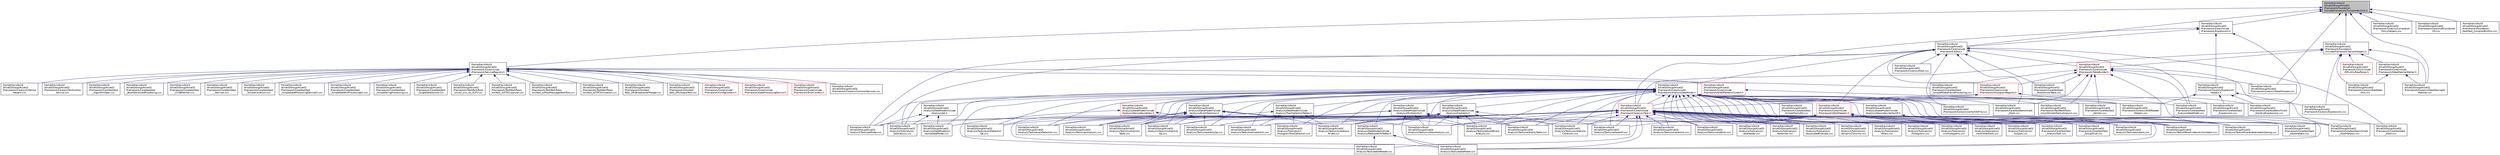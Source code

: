 digraph "/home/travis/build/AliceO2Group/AliceO2/Framework/Foundation/include/Framework/CompilerBuiltins.h"
{
 // INTERACTIVE_SVG=YES
  bgcolor="transparent";
  edge [fontname="Helvetica",fontsize="10",labelfontname="Helvetica",labelfontsize="10"];
  node [fontname="Helvetica",fontsize="10",shape=record];
  Node1 [label="/home/travis/build\l/AliceO2Group/AliceO2\l/Framework/Foundation\l/include/Framework/CompilerBuiltins.h",height=0.2,width=0.4,color="black", fillcolor="grey75", style="filled", fontcolor="black"];
  Node1 -> Node2 [dir="back",color="midnightblue",fontsize="10",style="solid",fontname="Helvetica"];
  Node2 [label="/home/travis/build\l/AliceO2Group/AliceO2\l/Framework/Core/include\l/Framework/ASoA.h",height=0.2,width=0.4,color="black",URL="$de/d33/ASoA_8h.html"];
  Node2 -> Node3 [dir="back",color="midnightblue",fontsize="10",style="solid",fontname="Helvetica"];
  Node3 [label="/home/travis/build\l/AliceO2Group/AliceO2\l/Analysis/Tasks/jetfinder.cxx",height=0.2,width=0.4,color="black",URL="$d2/dc6/jetfinder_8cxx.html"];
  Node2 -> Node4 [dir="back",color="midnightblue",fontsize="10",style="solid",fontname="Helvetica"];
  Node4 [label="/home/travis/build\l/AliceO2Group/AliceO2\l/Analysis/Tutorials/src\l/jetAnalysis.cxx",height=0.2,width=0.4,color="black",URL="$d7/d21/jetAnalysis_8cxx.html"];
  Node2 -> Node5 [dir="back",color="midnightblue",fontsize="10",style="solid",fontname="Helvetica"];
  Node5 [label="/home/travis/build\l/AliceO2Group/AliceO2\l/Framework/Core/include\l/Framework/AnalysisDataModel.h",height=0.2,width=0.4,color="black",URL="$d2/d8c/AnalysisDataModel_8h.html"];
  Node5 -> Node6 [dir="back",color="midnightblue",fontsize="10",style="solid",fontname="Helvetica"];
  Node6 [label="/home/travis/build\l/AliceO2Group/AliceO2\l/Analysis/DataModel/include\l/Analysis/Centrality.h",height=0.2,width=0.4,color="black",URL="$db/d48/Centrality_8h.html"];
  Node6 -> Node7 [dir="back",color="midnightblue",fontsize="10",style="solid",fontname="Helvetica"];
  Node7 [label="/home/travis/build\l/AliceO2Group/AliceO2\l/Analysis/DataModel/include\l/Analysis/ReducedInfoTables.h",height=0.2,width=0.4,color="black",URL="$d4/dbd/ReducedInfoTables_8h.html"];
  Node7 -> Node8 [dir="back",color="midnightblue",fontsize="10",style="solid",fontname="Helvetica"];
  Node8 [label="/home/travis/build\l/AliceO2Group/AliceO2\l/Analysis/Tasks/tableMaker.cxx",height=0.2,width=0.4,color="black",URL="$d9/d14/tableMaker_8cxx.html"];
  Node7 -> Node9 [dir="back",color="midnightblue",fontsize="10",style="solid",fontname="Helvetica"];
  Node9 [label="/home/travis/build\l/AliceO2Group/AliceO2\l/Analysis/Tasks/tableReader.cxx",height=0.2,width=0.4,color="black",URL="$d8/d43/tableReader_8cxx.html"];
  Node6 -> Node10 [dir="back",color="midnightblue",fontsize="10",style="solid",fontname="Helvetica"];
  Node10 [label="/home/travis/build\l/AliceO2Group/AliceO2\l/Analysis/Tasks/centralityQa.cxx",height=0.2,width=0.4,color="black",URL="$d5/d75/centralityQa_8cxx.html"];
  Node6 -> Node11 [dir="back",color="midnightblue",fontsize="10",style="solid",fontname="Helvetica"];
  Node11 [label="/home/travis/build\l/AliceO2Group/AliceO2\l/Analysis/Tasks/centralityTable.cxx",height=0.2,width=0.4,color="black",URL="$de/d41/centralityTable_8cxx.html"];
  Node6 -> Node12 [dir="back",color="midnightblue",fontsize="10",style="solid",fontname="Helvetica"];
  Node12 [label="/home/travis/build\l/AliceO2Group/AliceO2\l/Analysis/Tasks/correlations\lCollection.cxx",height=0.2,width=0.4,color="black",URL="$df/d59/correlationsCollection_8cxx.html"];
  Node6 -> Node13 [dir="back",color="midnightblue",fontsize="10",style="solid",fontname="Helvetica"];
  Node13 [label="/home/travis/build\l/AliceO2Group/AliceO2\l/Analysis/Tasks/correlations\lMixed.cxx",height=0.2,width=0.4,color="black",URL="$d4/d39/correlationsMixed_8cxx.html"];
  Node6 -> Node14 [dir="back",color="midnightblue",fontsize="10",style="solid",fontname="Helvetica"];
  Node14 [label="/home/travis/build\l/AliceO2Group/AliceO2\l/Analysis/Tasks/invMassAnalysis.cxx",height=0.2,width=0.4,color="black",URL="$d3/db8/invMassAnalysis_8cxx.html"];
  Node6 -> Node15 [dir="back",color="midnightblue",fontsize="10",style="solid",fontname="Helvetica"];
  Node15 [label="/home/travis/build\l/AliceO2Group/AliceO2\l/Analysis/Tasks/reducedEvent\lAnalysis.cxx",height=0.2,width=0.4,color="black",URL="$d4/d5e/reducedEventAnalysis_8cxx.html"];
  Node6 -> Node8 [dir="back",color="midnightblue",fontsize="10",style="solid",fontname="Helvetica"];
  Node5 -> Node16 [dir="back",color="midnightblue",fontsize="10",style="solid",fontname="Helvetica"];
  Node16 [label="/home/travis/build\l/AliceO2Group/AliceO2\l/Analysis/DataModel/include\l/Analysis/EventSelection.h",height=0.2,width=0.4,color="black",URL="$d2/d47/EventSelection_8h.html"];
  Node16 -> Node10 [dir="back",color="midnightblue",fontsize="10",style="solid",fontname="Helvetica"];
  Node16 -> Node12 [dir="back",color="midnightblue",fontsize="10",style="solid",fontname="Helvetica"];
  Node16 -> Node13 [dir="back",color="midnightblue",fontsize="10",style="solid",fontname="Helvetica"];
  Node16 -> Node17 [dir="back",color="midnightblue",fontsize="10",style="solid",fontname="Helvetica"];
  Node17 [label="/home/travis/build\l/AliceO2Group/AliceO2\l/Analysis/Tasks/eventSelection.cxx",height=0.2,width=0.4,color="black",URL="$d9/df1/eventSelection_8cxx.html"];
  Node16 -> Node18 [dir="back",color="midnightblue",fontsize="10",style="solid",fontname="Helvetica"];
  Node18 [label="/home/travis/build\l/AliceO2Group/AliceO2\l/Analysis/Tasks/eventSelection\lQa.cxx",height=0.2,width=0.4,color="black",URL="$dd/d91/eventSelectionQa_8cxx.html"];
  Node16 -> Node14 [dir="back",color="midnightblue",fontsize="10",style="solid",fontname="Helvetica"];
  Node16 -> Node19 [dir="back",color="midnightblue",fontsize="10",style="solid",fontname="Helvetica"];
  Node19 [label="/home/travis/build\l/AliceO2Group/AliceO2\l/Analysis/Tasks/multiplicity\lQa.cxx",height=0.2,width=0.4,color="black",URL="$d3/d6a/multiplicityQa_8cxx.html"];
  Node16 -> Node20 [dir="back",color="midnightblue",fontsize="10",style="solid",fontname="Helvetica"];
  Node20 [label="/home/travis/build\l/AliceO2Group/AliceO2\l/Analysis/Tasks/multiplicity\lTable.cxx",height=0.2,width=0.4,color="black",URL="$d4/d23/multiplicityTable_8cxx.html"];
  Node16 -> Node15 [dir="back",color="midnightblue",fontsize="10",style="solid",fontname="Helvetica"];
  Node16 -> Node8 [dir="back",color="midnightblue",fontsize="10",style="solid",fontname="Helvetica"];
  Node16 -> Node21 [dir="back",color="midnightblue",fontsize="10",style="solid",fontname="Helvetica"];
  Node21 [label="/home/travis/build\l/AliceO2Group/AliceO2\l/Analysis/Tasks/upcAnalysis.cxx",height=0.2,width=0.4,color="black",URL="$d2/d9d/upcAnalysis_8cxx.html"];
  Node5 -> Node22 [dir="back",color="midnightblue",fontsize="10",style="solid",fontname="Helvetica"];
  Node22 [label="/home/travis/build\l/AliceO2Group/AliceO2\l/Analysis/DataModel/include\l/Analysis/Jet.h",height=0.2,width=0.4,color="black",URL="$da/db7/Jet_8h.html"];
  Node22 -> Node23 [dir="back",color="midnightblue",fontsize="10",style="solid",fontname="Helvetica"];
  Node23 [label="/home/travis/build\l/AliceO2Group/AliceO2\l/Analysis/DataModel/src\l/dumpDataModel.cxx",height=0.2,width=0.4,color="black",URL="$df/ded/dumpDataModel_8cxx.html"];
  Node22 -> Node3 [dir="back",color="midnightblue",fontsize="10",style="solid",fontname="Helvetica"];
  Node22 -> Node4 [dir="back",color="midnightblue",fontsize="10",style="solid",fontname="Helvetica"];
  Node5 -> Node24 [dir="back",color="midnightblue",fontsize="10",style="solid",fontname="Helvetica"];
  Node24 [label="/home/travis/build\l/AliceO2Group/AliceO2\l/Analysis/DataModel/include\l/Analysis/Multiplicity.h",height=0.2,width=0.4,color="black",URL="$d2/df7/Multiplicity_8h.html"];
  Node24 -> Node11 [dir="back",color="midnightblue",fontsize="10",style="solid",fontname="Helvetica"];
  Node24 -> Node14 [dir="back",color="midnightblue",fontsize="10",style="solid",fontname="Helvetica"];
  Node24 -> Node19 [dir="back",color="midnightblue",fontsize="10",style="solid",fontname="Helvetica"];
  Node24 -> Node20 [dir="back",color="midnightblue",fontsize="10",style="solid",fontname="Helvetica"];
  Node24 -> Node15 [dir="back",color="midnightblue",fontsize="10",style="solid",fontname="Helvetica"];
  Node24 -> Node8 [dir="back",color="midnightblue",fontsize="10",style="solid",fontname="Helvetica"];
  Node5 -> Node7 [dir="back",color="midnightblue",fontsize="10",style="solid",fontname="Helvetica"];
  Node5 -> Node25 [dir="back",color="midnightblue",fontsize="10",style="solid",fontname="Helvetica"];
  Node25 [label="/home/travis/build\l/AliceO2Group/AliceO2\l/Analysis/DataModel/include\l/Analysis/SecondaryVertex.h",height=0.2,width=0.4,color="red",URL="$dd/ddf/SecondaryVertex_8h.html"];
  Node25 -> Node23 [dir="back",color="midnightblue",fontsize="10",style="solid",fontname="Helvetica"];
  Node25 -> Node27 [dir="back",color="midnightblue",fontsize="10",style="solid",fontname="Helvetica"];
  Node27 [label="/home/travis/build\l/AliceO2Group/AliceO2\l/Analysis/Tasks/vertexerhf.cxx",height=0.2,width=0.4,color="black",URL="$de/d5e/vertexerhf_8cxx.html"];
  Node5 -> Node28 [dir="back",color="midnightblue",fontsize="10",style="solid",fontname="Helvetica"];
  Node28 [label="/home/travis/build\l/AliceO2Group/AliceO2\l/Analysis/DataModel/include\l/Analysis/SecondaryVertexHF.h",height=0.2,width=0.4,color="black",URL="$dc/d0f/SecondaryVertexHF_8h.html"];
  Node28 -> Node29 [dir="back",color="midnightblue",fontsize="10",style="solid",fontname="Helvetica"];
  Node29 [label="/home/travis/build\l/AliceO2Group/AliceO2\l/Analysis/Tasks/hfcandidatecreator2prong.cxx",height=0.2,width=0.4,color="black",URL="$d2/d60/hfcandidatecreator2prong_8cxx.html"];
  Node28 -> Node30 [dir="back",color="midnightblue",fontsize="10",style="solid",fontname="Helvetica"];
  Node30 [label="/home/travis/build\l/AliceO2Group/AliceO2\l/Analysis/Tasks/hftrackindexskimscreator.cxx",height=0.2,width=0.4,color="black",URL="$d7/dbb/hftrackindexskimscreator_8cxx.html"];
  Node28 -> Node31 [dir="back",color="midnightblue",fontsize="10",style="solid",fontname="Helvetica"];
  Node31 [label="/home/travis/build\l/AliceO2Group/AliceO2\l/Analysis/Tasks/taskdzero.cxx",height=0.2,width=0.4,color="black",URL="$d3/d48/taskdzero_8cxx.html"];
  Node5 -> Node32 [dir="back",color="midnightblue",fontsize="10",style="solid",fontname="Helvetica"];
  Node32 [label="/home/travis/build\l/AliceO2Group/AliceO2\l/Analysis/DataModel/include\l/Analysis/TrackSelectionTables.h",height=0.2,width=0.4,color="black",URL="$d5/d9a/TrackSelectionTables_8h.html"];
  Node32 -> Node13 [dir="back",color="midnightblue",fontsize="10",style="solid",fontname="Helvetica"];
  Node32 -> Node33 [dir="back",color="midnightblue",fontsize="10",style="solid",fontname="Helvetica"];
  Node33 [label="/home/travis/build\l/AliceO2Group/AliceO2\l/Analysis/Tasks/trackselection.cxx",height=0.2,width=0.4,color="black",URL="$db/d90/trackselection_8cxx.html"];
  Node32 -> Node21 [dir="back",color="midnightblue",fontsize="10",style="solid",fontname="Helvetica"];
  Node32 -> Node34 [dir="back",color="midnightblue",fontsize="10",style="solid",fontname="Helvetica"];
  Node34 [label="/home/travis/build\l/AliceO2Group/AliceO2\l/Analysis/Tutorials/src\l/histogramTrackSelection.cxx",height=0.2,width=0.4,color="black",URL="$dd/d06/histogramTrackSelection_8cxx.html"];
  Node5 -> Node23 [dir="back",color="midnightblue",fontsize="10",style="solid",fontname="Helvetica"];
  Node5 -> Node10 [dir="back",color="midnightblue",fontsize="10",style="solid",fontname="Helvetica"];
  Node5 -> Node11 [dir="back",color="midnightblue",fontsize="10",style="solid",fontname="Helvetica"];
  Node5 -> Node35 [dir="back",color="midnightblue",fontsize="10",style="solid",fontname="Helvetica"];
  Node35 [label="/home/travis/build\l/AliceO2Group/AliceO2\l/Analysis/Tasks/correlations.cxx",height=0.2,width=0.4,color="black",URL="$d9/d61/correlations_8cxx.html"];
  Node5 -> Node12 [dir="back",color="midnightblue",fontsize="10",style="solid",fontname="Helvetica"];
  Node5 -> Node13 [dir="back",color="midnightblue",fontsize="10",style="solid",fontname="Helvetica"];
  Node5 -> Node17 [dir="back",color="midnightblue",fontsize="10",style="solid",fontname="Helvetica"];
  Node5 -> Node18 [dir="back",color="midnightblue",fontsize="10",style="solid",fontname="Helvetica"];
  Node5 -> Node29 [dir="back",color="midnightblue",fontsize="10",style="solid",fontname="Helvetica"];
  Node5 -> Node30 [dir="back",color="midnightblue",fontsize="10",style="solid",fontname="Helvetica"];
  Node5 -> Node14 [dir="back",color="midnightblue",fontsize="10",style="solid",fontname="Helvetica"];
  Node5 -> Node3 [dir="back",color="midnightblue",fontsize="10",style="solid",fontname="Helvetica"];
  Node5 -> Node19 [dir="back",color="midnightblue",fontsize="10",style="solid",fontname="Helvetica"];
  Node5 -> Node20 [dir="back",color="midnightblue",fontsize="10",style="solid",fontname="Helvetica"];
  Node5 -> Node15 [dir="back",color="midnightblue",fontsize="10",style="solid",fontname="Helvetica"];
  Node5 -> Node8 [dir="back",color="midnightblue",fontsize="10",style="solid",fontname="Helvetica"];
  Node5 -> Node9 [dir="back",color="midnightblue",fontsize="10",style="solid",fontname="Helvetica"];
  Node5 -> Node31 [dir="back",color="midnightblue",fontsize="10",style="solid",fontname="Helvetica"];
  Node5 -> Node33 [dir="back",color="midnightblue",fontsize="10",style="solid",fontname="Helvetica"];
  Node5 -> Node21 [dir="back",color="midnightblue",fontsize="10",style="solid",fontname="Helvetica"];
  Node5 -> Node36 [dir="back",color="midnightblue",fontsize="10",style="solid",fontname="Helvetica"];
  Node36 [label="/home/travis/build\l/AliceO2Group/AliceO2\l/Analysis/Tasks/validation.cxx",height=0.2,width=0.4,color="black",URL="$dd/d1b/validation_8cxx.html"];
  Node5 -> Node27 [dir="back",color="midnightblue",fontsize="10",style="solid",fontname="Helvetica"];
  Node5 -> Node37 [dir="back",color="midnightblue",fontsize="10",style="solid",fontname="Helvetica"];
  Node37 [label="/home/travis/build\l/AliceO2Group/AliceO2\l/Analysis/Tutorials/src\l/aodreader.cxx",height=0.2,width=0.4,color="black",URL="$dd/d00/aodreader_8cxx.html"];
  Node5 -> Node38 [dir="back",color="midnightblue",fontsize="10",style="solid",fontname="Helvetica"];
  Node38 [label="/home/travis/build\l/AliceO2Group/AliceO2\l/Analysis/Tutorials/src\l/aodwriter.cxx",height=0.2,width=0.4,color="black",URL="$d0/dee/aodwriter_8cxx.html"];
  Node5 -> Node39 [dir="back",color="midnightblue",fontsize="10",style="solid",fontname="Helvetica"];
  Node39 [label="/home/travis/build\l/AliceO2Group/AliceO2\l/Analysis/Tutorials/src\l/associatedExample.cxx",height=0.2,width=0.4,color="black",URL="$d6/dcb/associatedExample_8cxx.html"];
  Node5 -> Node40 [dir="back",color="midnightblue",fontsize="10",style="solid",fontname="Helvetica"];
  Node40 [label="/home/travis/build\l/AliceO2Group/AliceO2\l/Analysis/Tutorials/src\l/dynamicColumns.cxx",height=0.2,width=0.4,color="black",URL="$d2/df5/dynamicColumns_8cxx.html"];
  Node5 -> Node41 [dir="back",color="midnightblue",fontsize="10",style="solid",fontname="Helvetica"];
  Node41 [label="/home/travis/build\l/AliceO2Group/AliceO2\l/Analysis/Tutorials/src\l/filters.cxx",height=0.2,width=0.4,color="black",URL="$d6/d77/filters_8cxx.html"];
  Node5 -> Node42 [dir="back",color="midnightblue",fontsize="10",style="solid",fontname="Helvetica"];
  Node42 [label="/home/travis/build\l/AliceO2Group/AliceO2\l/Analysis/Tutorials/src\l/histograms.cxx",height=0.2,width=0.4,color="black",URL="$df/d90/histograms_8cxx.html"];
  Node5 -> Node34 [dir="back",color="midnightblue",fontsize="10",style="solid",fontname="Helvetica"];
  Node5 -> Node4 [dir="back",color="midnightblue",fontsize="10",style="solid",fontname="Helvetica"];
  Node5 -> Node43 [dir="back",color="midnightblue",fontsize="10",style="solid",fontname="Helvetica"];
  Node43 [label="/home/travis/build\l/AliceO2Group/AliceO2\l/Analysis/Tutorials/src\l/mcHistograms.cxx",height=0.2,width=0.4,color="black",URL="$dd/d84/mcHistograms_8cxx.html"];
  Node5 -> Node44 [dir="back",color="midnightblue",fontsize="10",style="solid",fontname="Helvetica"];
  Node44 [label="/home/travis/build\l/AliceO2Group/AliceO2\l/Analysis/Tutorials/src\l/newCollections.cxx",height=0.2,width=0.4,color="black",URL="$d7/d10/newCollections_8cxx.html"];
  Node5 -> Node45 [dir="back",color="midnightblue",fontsize="10",style="solid",fontname="Helvetica"];
  Node45 [label="/home/travis/build\l/AliceO2Group/AliceO2\l/Analysis/Tutorials/src\l/outputs.cxx",height=0.2,width=0.4,color="black",URL="$d3/d45/outputs_8cxx.html"];
  Node5 -> Node46 [dir="back",color="midnightblue",fontsize="10",style="solid",fontname="Helvetica"];
  Node46 [label="/home/travis/build\l/AliceO2Group/AliceO2\l/Framework/Core/include\l/Framework/AnalysisTask.h",height=0.2,width=0.4,color="red",URL="$d6/d57/AnalysisTask_8h.html"];
  Node46 -> Node10 [dir="back",color="midnightblue",fontsize="10",style="solid",fontname="Helvetica"];
  Node46 -> Node11 [dir="back",color="midnightblue",fontsize="10",style="solid",fontname="Helvetica"];
  Node46 -> Node35 [dir="back",color="midnightblue",fontsize="10",style="solid",fontname="Helvetica"];
  Node46 -> Node12 [dir="back",color="midnightblue",fontsize="10",style="solid",fontname="Helvetica"];
  Node46 -> Node13 [dir="back",color="midnightblue",fontsize="10",style="solid",fontname="Helvetica"];
  Node46 -> Node17 [dir="back",color="midnightblue",fontsize="10",style="solid",fontname="Helvetica"];
  Node46 -> Node18 [dir="back",color="midnightblue",fontsize="10",style="solid",fontname="Helvetica"];
  Node46 -> Node29 [dir="back",color="midnightblue",fontsize="10",style="solid",fontname="Helvetica"];
  Node46 -> Node30 [dir="back",color="midnightblue",fontsize="10",style="solid",fontname="Helvetica"];
  Node46 -> Node14 [dir="back",color="midnightblue",fontsize="10",style="solid",fontname="Helvetica"];
  Node46 -> Node3 [dir="back",color="midnightblue",fontsize="10",style="solid",fontname="Helvetica"];
  Node46 -> Node19 [dir="back",color="midnightblue",fontsize="10",style="solid",fontname="Helvetica"];
  Node46 -> Node20 [dir="back",color="midnightblue",fontsize="10",style="solid",fontname="Helvetica"];
  Node46 -> Node15 [dir="back",color="midnightblue",fontsize="10",style="solid",fontname="Helvetica"];
  Node46 -> Node8 [dir="back",color="midnightblue",fontsize="10",style="solid",fontname="Helvetica"];
  Node46 -> Node9 [dir="back",color="midnightblue",fontsize="10",style="solid",fontname="Helvetica"];
  Node46 -> Node31 [dir="back",color="midnightblue",fontsize="10",style="solid",fontname="Helvetica"];
  Node46 -> Node33 [dir="back",color="midnightblue",fontsize="10",style="solid",fontname="Helvetica"];
  Node46 -> Node21 [dir="back",color="midnightblue",fontsize="10",style="solid",fontname="Helvetica"];
  Node46 -> Node36 [dir="back",color="midnightblue",fontsize="10",style="solid",fontname="Helvetica"];
  Node46 -> Node27 [dir="back",color="midnightblue",fontsize="10",style="solid",fontname="Helvetica"];
  Node46 -> Node37 [dir="back",color="midnightblue",fontsize="10",style="solid",fontname="Helvetica"];
  Node46 -> Node38 [dir="back",color="midnightblue",fontsize="10",style="solid",fontname="Helvetica"];
  Node46 -> Node39 [dir="back",color="midnightblue",fontsize="10",style="solid",fontname="Helvetica"];
  Node46 -> Node40 [dir="back",color="midnightblue",fontsize="10",style="solid",fontname="Helvetica"];
  Node46 -> Node41 [dir="back",color="midnightblue",fontsize="10",style="solid",fontname="Helvetica"];
  Node46 -> Node42 [dir="back",color="midnightblue",fontsize="10",style="solid",fontname="Helvetica"];
  Node46 -> Node34 [dir="back",color="midnightblue",fontsize="10",style="solid",fontname="Helvetica"];
  Node46 -> Node4 [dir="back",color="midnightblue",fontsize="10",style="solid",fontname="Helvetica"];
  Node46 -> Node43 [dir="back",color="midnightblue",fontsize="10",style="solid",fontname="Helvetica"];
  Node46 -> Node44 [dir="back",color="midnightblue",fontsize="10",style="solid",fontname="Helvetica"];
  Node46 -> Node45 [dir="back",color="midnightblue",fontsize="10",style="solid",fontname="Helvetica"];
  Node46 -> Node57 [dir="back",color="midnightblue",fontsize="10",style="solid",fontname="Helvetica"];
  Node57 [label="/home/travis/build\l/AliceO2Group/AliceO2\l/Framework/Core/test/test\l_AnalysisTask.cxx",height=0.2,width=0.4,color="black",URL="$d9/d09/test__AnalysisTask_8cxx.html"];
  Node46 -> Node58 [dir="back",color="midnightblue",fontsize="10",style="solid",fontname="Helvetica"];
  Node58 [label="/home/travis/build\l/AliceO2Group/AliceO2\l/Framework/Core/test/test\l_GroupSlicer.cxx",height=0.2,width=0.4,color="black",URL="$d2/d45/test__GroupSlicer_8cxx.html"];
  Node5 -> Node60 [dir="back",color="midnightblue",fontsize="10",style="solid",fontname="Helvetica"];
  Node60 [label="/home/travis/build\l/AliceO2Group/AliceO2\l/Framework/Core/src/AODReader\lHelpers.cxx",height=0.2,width=0.4,color="black",URL="$d4/dc5/AODReaderHelpers_8cxx.html"];
  Node5 -> Node61 [dir="back",color="midnightblue",fontsize="10",style="solid",fontname="Helvetica"];
  Node61 [label="/home/travis/build\l/AliceO2Group/AliceO2\l/Framework/Core/src/verifyAODFile.cxx",height=0.2,width=0.4,color="black",URL="$d5/ddc/verifyAODFile_8cxx.html"];
  Node5 -> Node62 [dir="back",color="midnightblue",fontsize="10",style="solid",fontname="Helvetica"];
  Node62 [label="/home/travis/build\l/AliceO2Group/AliceO2\l/Framework/Core/test/benchmark\l_ASoA.cxx",height=0.2,width=0.4,color="black",URL="$da/ddc/benchmark__ASoA_8cxx.html"];
  Node5 -> Node63 [dir="back",color="midnightblue",fontsize="10",style="solid",fontname="Helvetica"];
  Node63 [label="/home/travis/build\l/AliceO2Group/AliceO2\l/Framework/Core/test/benchmark\l_ASoAHelpers.cxx",height=0.2,width=0.4,color="black",URL="$d2/d08/benchmark__ASoAHelpers_8cxx.html"];
  Node5 -> Node64 [dir="back",color="midnightblue",fontsize="10",style="solid",fontname="Helvetica"];
  Node64 [label="/home/travis/build\l/AliceO2Group/AliceO2\l/Framework/Core/test/test\l_AnalysisDataModel.cxx",height=0.2,width=0.4,color="black",URL="$dd/d94/test__AnalysisDataModel_8cxx.html"];
  Node5 -> Node57 [dir="back",color="midnightblue",fontsize="10",style="solid",fontname="Helvetica"];
  Node5 -> Node65 [dir="back",color="midnightblue",fontsize="10",style="solid",fontname="Helvetica"];
  Node65 [label="/home/travis/build\l/AliceO2Group/AliceO2\l/Framework/Core/test/test\l_ASoAHelpers.cxx",height=0.2,width=0.4,color="black",URL="$da/d00/test__ASoAHelpers_8cxx.html"];
  Node5 -> Node66 [dir="back",color="midnightblue",fontsize="10",style="solid",fontname="Helvetica"];
  Node66 [label="/home/travis/build\l/AliceO2Group/AliceO2\l/Framework/Core/test/test\l_Expressions.cxx",height=0.2,width=0.4,color="black",URL="$d0/da5/test__Expressions_8cxx.html"];
  Node5 -> Node58 [dir="back",color="midnightblue",fontsize="10",style="solid",fontname="Helvetica"];
  Node5 -> Node67 [dir="back",color="midnightblue",fontsize="10",style="solid",fontname="Helvetica"];
  Node67 [label="/home/travis/build\l/AliceO2Group/AliceO2\l/Framework/Core/test/test\l_Kernels.cxx",height=0.2,width=0.4,color="black",URL="$d7/d6e/test__Kernels_8cxx.html"];
  Node5 -> Node68 [dir="back",color="midnightblue",fontsize="10",style="solid",fontname="Helvetica"];
  Node68 [label="/home/travis/build\l/AliceO2Group/AliceO2\l/Framework/Core/test/test\l_SimpleTracksED.cxx",height=0.2,width=0.4,color="black",URL="$d7/d18/test__SimpleTracksED_8cxx.html"];
  Node5 -> Node69 [dir="back",color="midnightblue",fontsize="10",style="solid",fontname="Helvetica"];
  Node69 [label="/home/travis/build\l/AliceO2Group/AliceO2\l/Framework/TestWorkflows\l/src/o2SimpleTracksAnalysis.cxx",height=0.2,width=0.4,color="black",URL="$d9/daf/o2SimpleTracksAnalysis_8cxx.html"];
  Node2 -> Node70 [dir="back",color="midnightblue",fontsize="10",style="solid",fontname="Helvetica"];
  Node70 [label="/home/travis/build\l/AliceO2Group/AliceO2\l/Framework/Core/include\l/Framework/ASoAHelpers.h",height=0.2,width=0.4,color="red",URL="$d0/df7/ASoAHelpers_8h.html"];
  Node70 -> Node12 [dir="back",color="midnightblue",fontsize="10",style="solid",fontname="Helvetica"];
  Node70 -> Node13 [dir="back",color="midnightblue",fontsize="10",style="solid",fontname="Helvetica"];
  Node70 -> Node29 [dir="back",color="midnightblue",fontsize="10",style="solid",fontname="Helvetica"];
  Node70 -> Node30 [dir="back",color="midnightblue",fontsize="10",style="solid",fontname="Helvetica"];
  Node70 -> Node14 [dir="back",color="midnightblue",fontsize="10",style="solid",fontname="Helvetica"];
  Node70 -> Node15 [dir="back",color="midnightblue",fontsize="10",style="solid",fontname="Helvetica"];
  Node70 -> Node8 [dir="back",color="midnightblue",fontsize="10",style="solid",fontname="Helvetica"];
  Node70 -> Node31 [dir="back",color="midnightblue",fontsize="10",style="solid",fontname="Helvetica"];
  Node70 -> Node27 [dir="back",color="midnightblue",fontsize="10",style="solid",fontname="Helvetica"];
  Node70 -> Node63 [dir="back",color="midnightblue",fontsize="10",style="solid",fontname="Helvetica"];
  Node70 -> Node71 [dir="back",color="midnightblue",fontsize="10",style="solid",fontname="Helvetica"];
  Node71 [label="/home/travis/build\l/AliceO2Group/AliceO2\l/Framework/Core/test/test\l_ASoA.cxx",height=0.2,width=0.4,color="black",URL="$db/dc9/test__ASoA_8cxx.html"];
  Node70 -> Node65 [dir="back",color="midnightblue",fontsize="10",style="solid",fontname="Helvetica"];
  Node2 -> Node72 [dir="back",color="midnightblue",fontsize="10",style="solid",fontname="Helvetica"];
  Node72 [label="/home/travis/build\l/AliceO2Group/AliceO2\l/Framework/Core/include\l/Framework/HistogramRegistry.h",height=0.2,width=0.4,color="red",URL="$da/dd6/HistogramRegistry_8h.html"];
  Node72 -> Node46 [dir="back",color="midnightblue",fontsize="10",style="solid",fontname="Helvetica"];
  Node72 -> Node73 [dir="back",color="midnightblue",fontsize="10",style="solid",fontname="Helvetica"];
  Node73 [label="/home/travis/build\l/AliceO2Group/AliceO2\l/Framework/Core/test/benchmark\l_GandivaExpressions.cxx",height=0.2,width=0.4,color="black",URL="$dd/d99/benchmark__GandivaExpressions_8cxx.html"];
  Node2 -> Node76 [dir="back",color="midnightblue",fontsize="10",style="solid",fontname="Helvetica"];
  Node76 [label="/home/travis/build\l/AliceO2Group/AliceO2\l/Framework/Core/include\l/Framework/TableBuilder.h",height=0.2,width=0.4,color="red",URL="$d5/d98/TableBuilder_8h.html"];
  Node76 -> Node72 [dir="back",color="midnightblue",fontsize="10",style="solid",fontname="Helvetica"];
  Node76 -> Node85 [dir="back",color="midnightblue",fontsize="10",style="solid",fontname="Helvetica"];
  Node85 [label="/home/travis/build\l/AliceO2Group/AliceO2\l/Framework/Core/src/DataAllocator.cxx",height=0.2,width=0.4,color="black",URL="$db/d9d/DataAllocator_8cxx.html"];
  Node76 -> Node62 [dir="back",color="midnightblue",fontsize="10",style="solid",fontname="Helvetica"];
  Node76 -> Node63 [dir="back",color="midnightblue",fontsize="10",style="solid",fontname="Helvetica"];
  Node76 -> Node64 [dir="back",color="midnightblue",fontsize="10",style="solid",fontname="Helvetica"];
  Node76 -> Node65 [dir="back",color="midnightblue",fontsize="10",style="solid",fontname="Helvetica"];
  Node76 -> Node67 [dir="back",color="midnightblue",fontsize="10",style="solid",fontname="Helvetica"];
  Node76 -> Node82 [dir="back",color="midnightblue",fontsize="10",style="solid",fontname="Helvetica"];
  Node82 [label="/home/travis/build\l/AliceO2Group/AliceO2\l/Framework/Core/test/test\l_Root2ArrowTable.cxx",height=0.2,width=0.4,color="black",URL="$d7/d1a/test__Root2ArrowTable_8cxx.html"];
  Node76 -> Node94 [dir="back",color="midnightblue",fontsize="10",style="solid",fontname="Helvetica"];
  Node94 [label="/home/travis/build\l/AliceO2Group/AliceO2\l/Framework/Core/test/test\l_SimpleRDataFrameProcessing.cxx",height=0.2,width=0.4,color="black",URL="$da/d97/test__SimpleRDataFrameProcessing_8cxx.html"];
  Node76 -> Node69 [dir="back",color="midnightblue",fontsize="10",style="solid",fontname="Helvetica"];
  Node2 -> Node97 [dir="back",color="midnightblue",fontsize="10",style="solid",fontname="Helvetica"];
  Node97 [label="/home/travis/build\l/AliceO2Group/AliceO2\l/Framework/Core/src/ASoA.cxx",height=0.2,width=0.4,color="black",URL="$dd/d3b/ASoA_8cxx.html"];
  Node2 -> Node61 [dir="back",color="midnightblue",fontsize="10",style="solid",fontname="Helvetica"];
  Node2 -> Node62 [dir="back",color="midnightblue",fontsize="10",style="solid",fontname="Helvetica"];
  Node2 -> Node64 [dir="back",color="midnightblue",fontsize="10",style="solid",fontname="Helvetica"];
  Node2 -> Node71 [dir="back",color="midnightblue",fontsize="10",style="solid",fontname="Helvetica"];
  Node2 -> Node82 [dir="back",color="midnightblue",fontsize="10",style="solid",fontname="Helvetica"];
  Node1 -> Node98 [dir="back",color="midnightblue",fontsize="10",style="solid",fontname="Helvetica"];
  Node98 [label="/home/travis/build\l/AliceO2Group/AliceO2\l/Framework/Core/include\l/Framework/Expressions.h",height=0.2,width=0.4,color="black",URL="$d0/d91/Expressions_8h.html"];
  Node98 -> Node46 [dir="back",color="midnightblue",fontsize="10",style="solid",fontname="Helvetica"];
  Node98 -> Node2 [dir="back",color="midnightblue",fontsize="10",style="solid",fontname="Helvetica"];
  Node98 -> Node99 [dir="back",color="midnightblue",fontsize="10",style="solid",fontname="Helvetica"];
  Node99 [label="/home/travis/build\l/AliceO2Group/AliceO2\l/Framework/Core/src/Expression\lHelpers.h",height=0.2,width=0.4,color="black",URL="$d1/d83/ExpressionHelpers_8h.html"];
  Node99 -> Node60 [dir="back",color="midnightblue",fontsize="10",style="solid",fontname="Helvetica"];
  Node99 -> Node100 [dir="back",color="midnightblue",fontsize="10",style="solid",fontname="Helvetica"];
  Node100 [label="/home/travis/build\l/AliceO2Group/AliceO2\l/Framework/Core/src/Expressions.cxx",height=0.2,width=0.4,color="black",URL="$da/d8b/Expressions_8cxx.html"];
  Node99 -> Node73 [dir="back",color="midnightblue",fontsize="10",style="solid",fontname="Helvetica"];
  Node99 -> Node66 [dir="back",color="midnightblue",fontsize="10",style="solid",fontname="Helvetica"];
  Node98 -> Node73 [dir="back",color="midnightblue",fontsize="10",style="solid",fontname="Helvetica"];
  Node1 -> Node101 [dir="back",color="midnightblue",fontsize="10",style="solid",fontname="Helvetica"];
  Node101 [label="/home/travis/build\l/AliceO2Group/AliceO2\l/Framework/Core/include\l/Framework/ServiceRegistry.h",height=0.2,width=0.4,color="black",URL="$d8/d17/ServiceRegistry_8h.html"];
  Node101 -> Node102 [dir="back",color="midnightblue",fontsize="10",style="solid",fontname="Helvetica"];
  Node102 [label="/home/travis/build\l/AliceO2Group/AliceO2\l/Framework/Core/include\l/Framework/ConfigContext.h",height=0.2,width=0.4,color="red",URL="$d7/d2e/ConfigContext_8h.html"];
  Node101 -> Node217 [dir="back",color="midnightblue",fontsize="10",style="solid",fontname="Helvetica"];
  Node217 [label="/home/travis/build\l/AliceO2Group/AliceO2\l/Framework/Core/include\l/Framework/DataProcessingDevice.h",height=0.2,width=0.4,color="red",URL="$d3/d4b/DataProcessingDevice_8h.html"];
  Node101 -> Node219 [dir="back",color="midnightblue",fontsize="10",style="solid",fontname="Helvetica"];
  Node219 [label="/home/travis/build\l/AliceO2Group/AliceO2\l/Framework/Core/include\l/Framework/EndOfStreamContext.h",height=0.2,width=0.4,color="red",URL="$d0/d77/EndOfStreamContext_8h.html"];
  Node219 -> Node46 [dir="back",color="midnightblue",fontsize="10",style="solid",fontname="Helvetica"];
  Node219 -> Node60 [dir="back",color="midnightblue",fontsize="10",style="solid",fontname="Helvetica"];
  Node101 -> Node389 [dir="back",color="midnightblue",fontsize="10",style="solid",fontname="Helvetica"];
  Node389 [label="/home/travis/build\l/AliceO2Group/AliceO2\l/Framework/Core/include\l/Framework/ErrorContext.h",height=0.2,width=0.4,color="red",URL="$d7/dad/ErrorContext_8h.html"];
  Node101 -> Node495 [dir="back",color="midnightblue",fontsize="10",style="solid",fontname="Helvetica"];
  Node495 [label="/home/travis/build\l/AliceO2Group/AliceO2\l/Framework/Core/src/CommonServices.cxx",height=0.2,width=0.4,color="black",URL="$dd/d27/CommonServices_8cxx.html"];
  Node101 -> Node580 [dir="back",color="midnightblue",fontsize="10",style="solid",fontname="Helvetica"];
  Node580 [label="/home/travis/build\l/AliceO2Group/AliceO2\l/Framework/Core/src/Lifetime\lHelpers.cxx",height=0.2,width=0.4,color="black",URL="$d4/d7a/LifetimeHelpers_8cxx.html"];
  Node101 -> Node506 [dir="back",color="midnightblue",fontsize="10",style="solid",fontname="Helvetica"];
  Node506 [label="/home/travis/build\l/AliceO2Group/AliceO2\l/Framework/Core/src/TextControl\lService.cxx",height=0.2,width=0.4,color="black",URL="$d3/dac/TextControlService_8cxx.html"];
  Node101 -> Node579 [dir="back",color="midnightblue",fontsize="10",style="solid",fontname="Helvetica"];
  Node579 [label="/home/travis/build\l/AliceO2Group/AliceO2\l/Framework/Core/test/test\l_AlgorithmSpec.cxx",height=0.2,width=0.4,color="black",URL="$df/d66/test__AlgorithmSpec_8cxx.html"];
  Node101 -> Node150 [dir="back",color="midnightblue",fontsize="10",style="solid",fontname="Helvetica"];
  Node150 [label="/home/travis/build\l/AliceO2Group/AliceO2\l/Framework/Core/test/test\l_BoostSerializedProcessing.cxx",height=0.2,width=0.4,color="black",URL="$dc/d58/test__BoostSerializedProcessing_8cxx.html"];
  Node101 -> Node152 [dir="back",color="midnightblue",fontsize="10",style="solid",fontname="Helvetica"];
  Node152 [label="/home/travis/build\l/AliceO2Group/AliceO2\l/Framework/Core/test/test\l_CCDBFetcher.cxx",height=0.2,width=0.4,color="black",URL="$df/d08/test__CCDBFetcher_8cxx.html"];
  Node101 -> Node581 [dir="back",color="midnightblue",fontsize="10",style="solid",fontname="Helvetica"];
  Node581 [label="/home/travis/build\l/AliceO2Group/AliceO2\l/Framework/Core/test/test\l_Services.cxx",height=0.2,width=0.4,color="black",URL="$dd/d19/test__Services_8cxx.html"];
  Node101 -> Node166 [dir="back",color="midnightblue",fontsize="10",style="solid",fontname="Helvetica"];
  Node166 [label="/home/travis/build\l/AliceO2Group/AliceO2\l/Framework/Core/test/test\l_SimpleCondition.cxx",height=0.2,width=0.4,color="black",URL="$df/d11/test__SimpleCondition_8cxx.html"];
  Node101 -> Node167 [dir="back",color="midnightblue",fontsize="10",style="solid",fontname="Helvetica"];
  Node167 [label="/home/travis/build\l/AliceO2Group/AliceO2\l/Framework/Core/test/test\l_SimpleDataProcessingDevice01.cxx",height=0.2,width=0.4,color="black",URL="$d5/d24/test__SimpleDataProcessingDevice01_8cxx.html"];
  Node101 -> Node94 [dir="back",color="midnightblue",fontsize="10",style="solid",fontname="Helvetica"];
  Node101 -> Node168 [dir="back",color="midnightblue",fontsize="10",style="solid",fontname="Helvetica"];
  Node168 [label="/home/travis/build\l/AliceO2Group/AliceO2\l/Framework/Core/test/test\l_SimpleStatefulProcessing01.cxx",height=0.2,width=0.4,color="black",URL="$da/d12/test__SimpleStatefulProcessing01_8cxx.html"];
  Node101 -> Node169 [dir="back",color="midnightblue",fontsize="10",style="solid",fontname="Helvetica"];
  Node169 [label="/home/travis/build\l/AliceO2Group/AliceO2\l/Framework/Core/test/test\l_SimpleStringProcessing.cxx",height=0.2,width=0.4,color="black",URL="$d4/d92/test__SimpleStringProcessing_8cxx.html"];
  Node101 -> Node173 [dir="back",color="midnightblue",fontsize="10",style="solid",fontname="Helvetica"];
  Node173 [label="/home/travis/build\l/AliceO2Group/AliceO2\l/Framework/Core/test/test\l_SingleDataSource.cxx",height=0.2,width=0.4,color="black",URL="$d3/d4e/test__SingleDataSource_8cxx.html"];
  Node101 -> Node530 [dir="back",color="midnightblue",fontsize="10",style="solid",fontname="Helvetica"];
  Node530 [label="/home/travis/build\l/AliceO2Group/AliceO2\l/Framework/TestWorkflows\l/src/o2_sim_its_ALP3.cxx",height=0.2,width=0.4,color="black",URL="$dd/d2b/o2__sim__its__ALP3_8cxx.html"];
  Node101 -> Node193 [dir="back",color="midnightblue",fontsize="10",style="solid",fontname="Helvetica"];
  Node193 [label="/home/travis/build\l/AliceO2Group/AliceO2\l/Framework/TestWorkflows\l/src/test_o2ITSCluserizer.cxx",height=0.2,width=0.4,color="black",URL="$db/dbe/test__o2ITSCluserizer_8cxx.html"];
  Node101 -> Node194 [dir="back",color="midnightblue",fontsize="10",style="solid",fontname="Helvetica"];
  Node194 [label="/home/travis/build\l/AliceO2Group/AliceO2\l/Framework/TestWorkflows\l/src/test_o2RootMessageWorkflow.cxx",height=0.2,width=0.4,color="black",URL="$d6/d4c/test__o2RootMessageWorkflow_8cxx.html"];
  Node101 -> Node195 [dir="back",color="midnightblue",fontsize="10",style="solid",fontname="Helvetica"];
  Node195 [label="/home/travis/build\l/AliceO2Group/AliceO2\l/Framework/TestWorkflows\l/src/test_o2TPCSimulation.cxx",height=0.2,width=0.4,color="black",URL="$d1/d09/test__o2TPCSimulation_8cxx.html"];
  Node101 -> Node202 [dir="back",color="midnightblue",fontsize="10",style="solid",fontname="Helvetica"];
  Node202 [label="/home/travis/build\l/AliceO2Group/AliceO2\l/Framework/Utils/test\l/test_DPLBroadcasterMerger.cxx",height=0.2,width=0.4,color="black",URL="$df/d67/test__DPLBroadcasterMerger_8cxx.html"];
  Node101 -> Node203 [dir="back",color="midnightblue",fontsize="10",style="solid",fontname="Helvetica"];
  Node203 [label="/home/travis/build\l/AliceO2Group/AliceO2\l/Framework/Utils/test\l/test_DPLOutputTest.cxx",height=0.2,width=0.4,color="black",URL="$dd/d24/test__DPLOutputTest_8cxx.html"];
  Node1 -> Node496 [dir="back",color="midnightblue",fontsize="10",style="solid",fontname="Helvetica"];
  Node496 [label="/home/travis/build\l/AliceO2Group/AliceO2\l/Framework/Core/src/Completion\lPolicyHelpers.cxx",height=0.2,width=0.4,color="black",URL="$da/da3/CompletionPolicyHelpers_8cxx.html"];
  Node1 -> Node85 [dir="back",color="midnightblue",fontsize="10",style="solid",fontname="Helvetica"];
  Node1 -> Node582 [dir="back",color="midnightblue",fontsize="10",style="solid",fontname="Helvetica"];
  Node582 [label="/home/travis/build\l/AliceO2Group/AliceO2\l/Framework/Core/src/DataDescriptor\lMatcher.cxx",height=0.2,width=0.4,color="black",URL="$d0/d2b/DataDescriptorMatcher_8cxx.html"];
  Node1 -> Node583 [dir="back",color="midnightblue",fontsize="10",style="solid",fontname="Helvetica"];
  Node583 [label="/home/travis/build\l/AliceO2Group/AliceO2\l/Framework/Core/src/RCombined\lDS.cxx",height=0.2,width=0.4,color="black",URL="$dd/d23/RCombinedDS_8cxx.html"];
  Node1 -> Node584 [dir="back",color="midnightblue",fontsize="10",style="solid",fontname="Helvetica"];
  Node584 [label="/home/travis/build\l/AliceO2Group/AliceO2\l/Framework/Foundation\l/include/Framework/VariantHelpers.h",height=0.2,width=0.4,color="black",URL="$d7/dbe/VariantHelpers_8h.html"];
  Node584 -> Node46 [dir="back",color="midnightblue",fontsize="10",style="solid",fontname="Helvetica"];
  Node584 -> Node585 [dir="back",color="midnightblue",fontsize="10",style="solid",fontname="Helvetica"];
  Node585 [label="/home/travis/build\l/AliceO2Group/AliceO2\l/Framework/Core/include\l/Framework/DataMatcherWalker.h",height=0.2,width=0.4,color="black",URL="$d7/dc7/DataMatcherWalker_8h.html"];
  Node585 -> Node582 [dir="back",color="midnightblue",fontsize="10",style="solid",fontname="Helvetica"];
  Node585 -> Node586 [dir="back",color="midnightblue",fontsize="10",style="solid",fontname="Helvetica"];
  Node586 [label="/home/travis/build\l/AliceO2Group/AliceO2\l/Framework/Core/src/DataSpec\lUtils.cxx",height=0.2,width=0.4,color="black",URL="$d4/dab/DataSpecUtils_8cxx.html"];
  Node584 -> Node76 [dir="back",color="midnightblue",fontsize="10",style="solid",fontname="Helvetica"];
  Node584 -> Node582 [dir="back",color="midnightblue",fontsize="10",style="solid",fontname="Helvetica"];
  Node584 -> Node586 [dir="back",color="midnightblue",fontsize="10",style="solid",fontname="Helvetica"];
  Node584 -> Node100 [dir="back",color="midnightblue",fontsize="10",style="solid",fontname="Helvetica"];
  Node584 -> Node587 [dir="back",color="midnightblue",fontsize="10",style="solid",fontname="Helvetica"];
  Node587 [label="/home/travis/build\l/AliceO2Group/AliceO2\l/Framework/Utils/include\l/DPLUtils/RawParser.h",height=0.2,width=0.4,color="red",URL="$df/d22/RawParser_8h.html",tooltip="Generic parser for consecutive raw pages. "];
  Node1 -> Node596 [dir="back",color="midnightblue",fontsize="10",style="solid",fontname="Helvetica"];
  Node596 [label="/home/travis/build\l/AliceO2Group/AliceO2\l/Framework/Foundation\l/test/test_CompilerBuiltins.cxx",height=0.2,width=0.4,color="black",URL="$dd/d90/test__CompilerBuiltins_8cxx.html"];
}

